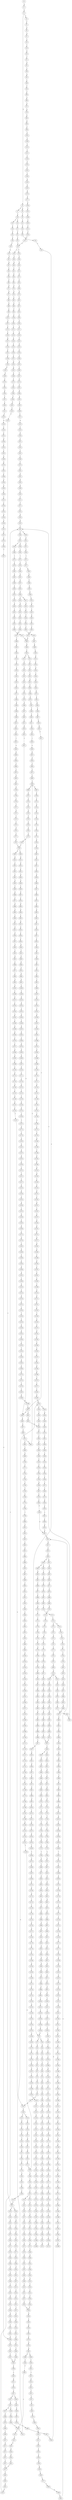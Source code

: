 strict digraph  {
	S0 -> S1 [ label = A ];
	S1 -> S2 [ label = G ];
	S2 -> S3 [ label = T ];
	S2 -> S4 [ label = G ];
	S3 -> S5 [ label = T ];
	S4 -> S6 [ label = G ];
	S4 -> S7 [ label = T ];
	S5 -> S8 [ label = G ];
	S6 -> S9 [ label = T ];
	S7 -> S10 [ label = C ];
	S8 -> S11 [ label = A ];
	S9 -> S12 [ label = C ];
	S10 -> S13 [ label = C ];
	S10 -> S14 [ label = T ];
	S11 -> S15 [ label = C ];
	S12 -> S16 [ label = C ];
	S13 -> S17 [ label = C ];
	S14 -> S18 [ label = C ];
	S15 -> S19 [ label = T ];
	S16 -> S20 [ label = G ];
	S17 -> S21 [ label = T ];
	S18 -> S22 [ label = T ];
	S19 -> S23 [ label = G ];
	S20 -> S24 [ label = C ];
	S21 -> S25 [ label = T ];
	S22 -> S26 [ label = C ];
	S23 -> S27 [ label = T ];
	S24 -> S28 [ label = C ];
	S25 -> S29 [ label = C ];
	S26 -> S30 [ label = C ];
	S27 -> S31 [ label = A ];
	S28 -> S32 [ label = G ];
	S29 -> S33 [ label = T ];
	S29 -> S34 [ label = G ];
	S30 -> S35 [ label = G ];
	S31 -> S36 [ label = C ];
	S32 -> S37 [ label = C ];
	S32 -> S38 [ label = G ];
	S33 -> S39 [ label = C ];
	S34 -> S40 [ label = C ];
	S35 -> S41 [ label = T ];
	S36 -> S42 [ label = A ];
	S37 -> S43 [ label = A ];
	S38 -> S44 [ label = A ];
	S39 -> S45 [ label = G ];
	S40 -> S46 [ label = A ];
	S41 -> S47 [ label = A ];
	S42 -> S48 [ label = C ];
	S43 -> S49 [ label = C ];
	S44 -> S50 [ label = A ];
	S45 -> S51 [ label = T ];
	S46 -> S52 [ label = C ];
	S47 -> S53 [ label = C ];
	S48 -> S54 [ label = T ];
	S49 -> S55 [ label = G ];
	S50 -> S56 [ label = C ];
	S51 -> S57 [ label = A ];
	S52 -> S58 [ label = G ];
	S53 -> S59 [ label = A ];
	S54 -> S60 [ label = T ];
	S55 -> S61 [ label = C ];
	S56 -> S62 [ label = T ];
	S57 -> S63 [ label = C ];
	S58 -> S64 [ label = T ];
	S59 -> S65 [ label = T ];
	S60 -> S66 [ label = G ];
	S61 -> S67 [ label = G ];
	S62 -> S68 [ label = G ];
	S63 -> S69 [ label = G ];
	S64 -> S70 [ label = G ];
	S65 -> S71 [ label = G ];
	S66 -> S72 [ label = G ];
	S67 -> S73 [ label = C ];
	S68 -> S74 [ label = C ];
	S69 -> S75 [ label = G ];
	S70 -> S76 [ label = G ];
	S71 -> S77 [ label = G ];
	S72 -> S78 [ label = A ];
	S73 -> S79 [ label = A ];
	S74 -> S80 [ label = A ];
	S75 -> S81 [ label = C ];
	S76 -> S82 [ label = C ];
	S77 -> S83 [ label = C ];
	S78 -> S84 [ label = G ];
	S79 -> S85 [ label = G ];
	S80 -> S86 [ label = A ];
	S81 -> S87 [ label = T ];
	S82 -> S88 [ label = G ];
	S83 -> S89 [ label = G ];
	S84 -> S90 [ label = A ];
	S85 -> S91 [ label = C ];
	S86 -> S92 [ label = C ];
	S87 -> S93 [ label = A ];
	S88 -> S94 [ label = T ];
	S89 -> S95 [ label = C ];
	S90 -> S96 [ label = C ];
	S91 -> S97 [ label = C ];
	S92 -> S98 [ label = C ];
	S93 -> S99 [ label = C ];
	S94 -> S100 [ label = C ];
	S95 -> S101 [ label = C ];
	S96 -> S102 [ label = C ];
	S97 -> S103 [ label = G ];
	S98 -> S104 [ label = A ];
	S99 -> S105 [ label = T ];
	S100 -> S106 [ label = C ];
	S101 -> S107 [ label = C ];
	S102 -> S108 [ label = C ];
	S103 -> S109 [ label = G ];
	S104 -> S110 [ label = G ];
	S105 -> S111 [ label = G ];
	S106 -> S112 [ label = C ];
	S107 -> S113 [ label = C ];
	S108 -> S114 [ label = C ];
	S109 -> S115 [ label = C ];
	S109 -> S116 [ label = T ];
	S110 -> S117 [ label = A ];
	S111 -> S118 [ label = G ];
	S112 -> S119 [ label = C ];
	S113 -> S120 [ label = C ];
	S114 -> S121 [ label = C ];
	S115 -> S122 [ label = A ];
	S116 -> S123 [ label = G ];
	S117 -> S124 [ label = A ];
	S118 -> S125 [ label = T ];
	S119 -> S126 [ label = A ];
	S120 -> S127 [ label = A ];
	S121 -> S128 [ label = C ];
	S122 -> S129 [ label = C ];
	S123 -> S130 [ label = G ];
	S124 -> S131 [ label = C ];
	S125 -> S132 [ label = G ];
	S126 -> S133 [ label = C ];
	S127 -> S134 [ label = C ];
	S128 -> S135 [ label = T ];
	S129 -> S136 [ label = T ];
	S130 -> S137 [ label = A ];
	S131 -> S138 [ label = A ];
	S132 -> S139 [ label = C ];
	S133 -> S140 [ label = T ];
	S134 -> S141 [ label = T ];
	S135 -> S142 [ label = T ];
	S136 -> S143 [ label = T ];
	S137 -> S144 [ label = A ];
	S138 -> S145 [ label = G ];
	S139 -> S146 [ label = T ];
	S140 -> S147 [ label = T ];
	S141 -> S148 [ label = T ];
	S142 -> S149 [ label = C ];
	S143 -> S150 [ label = C ];
	S144 -> S151 [ label = G ];
	S145 -> S152 [ label = C ];
	S146 -> S153 [ label = A ];
	S147 -> S154 [ label = G ];
	S148 -> S155 [ label = T ];
	S149 -> S156 [ label = A ];
	S150 -> S157 [ label = A ];
	S151 -> S158 [ label = A ];
	S152 -> S159 [ label = C ];
	S153 -> S160 [ label = C ];
	S154 -> S161 [ label = A ];
	S155 -> S162 [ label = A ];
	S156 -> S163 [ label = G ];
	S157 -> S164 [ label = G ];
	S158 -> S165 [ label = A ];
	S159 -> S166 [ label = G ];
	S160 -> S167 [ label = T ];
	S161 -> S168 [ label = G ];
	S162 -> S169 [ label = G ];
	S163 -> S170 [ label = A ];
	S164 -> S171 [ label = C ];
	S165 -> S172 [ label = C ];
	S166 -> S173 [ label = T ];
	S167 -> S174 [ label = G ];
	S168 -> S175 [ label = C ];
	S169 -> S176 [ label = C ];
	S170 -> S177 [ label = G ];
	S171 -> S178 [ label = C ];
	S172 -> S179 [ label = G ];
	S173 -> S180 [ label = C ];
	S174 -> S181 [ label = T ];
	S175 -> S182 [ label = C ];
	S176 -> S183 [ label = C ];
	S177 -> S184 [ label = G ];
	S178 -> S185 [ label = G ];
	S179 -> S186 [ label = G ];
	S180 -> S187 [ label = C ];
	S181 -> S188 [ label = A ];
	S182 -> S189 [ label = G ];
	S183 -> S190 [ label = G ];
	S184 -> S191 [ label = T ];
	S185 -> S192 [ label = C ];
	S186 -> S193 [ label = C ];
	S187 -> S194 [ label = T ];
	S188 -> S195 [ label = A ];
	S189 -> S196 [ label = C ];
	S190 -> S197 [ label = T ];
	S191 -> S198 [ label = C ];
	S192 -> S199 [ label = C ];
	S193 -> S200 [ label = A ];
	S194 -> S201 [ label = C ];
	S195 -> S202 [ label = C ];
	S196 -> S203 [ label = C ];
	S197 -> S204 [ label = C ];
	S198 -> S205 [ label = C ];
	S199 -> S206 [ label = C ];
	S200 -> S207 [ label = C ];
	S201 -> S208 [ label = T ];
	S202 -> S209 [ label = A ];
	S203 -> S210 [ label = C ];
	S204 -> S211 [ label = C ];
	S205 -> S212 [ label = C ];
	S206 -> S213 [ label = C ];
	S207 -> S214 [ label = C ];
	S207 -> S215 [ label = T ];
	S208 -> S216 [ label = G ];
	S209 -> S217 [ label = C ];
	S210 -> S218 [ label = C ];
	S211 -> S219 [ label = C ];
	S212 -> S220 [ label = T ];
	S213 -> S221 [ label = T ];
	S214 -> S222 [ label = G ];
	S215 -> S223 [ label = G ];
	S216 -> S224 [ label = T ];
	S217 -> S225 [ label = A ];
	S218 -> S221 [ label = T ];
	S219 -> S226 [ label = A ];
	S220 -> S227 [ label = T ];
	S221 -> S228 [ label = T ];
	S221 -> S229 [ label = C ];
	S222 -> S230 [ label = G ];
	S223 -> S231 [ label = G ];
	S224 -> S232 [ label = C ];
	S225 -> S233 [ label = C ];
	S226 -> S234 [ label = C ];
	S227 -> S29 [ label = C ];
	S228 -> S235 [ label = C ];
	S229 -> S236 [ label = C ];
	S230 -> S237 [ label = G ];
	S231 -> S238 [ label = G ];
	S232 -> S239 [ label = G ];
	S233 -> S240 [ label = G ];
	S234 -> S241 [ label = C ];
	S235 -> S242 [ label = A ];
	S236 -> S243 [ label = A ];
	S237 -> S244 [ label = A ];
	S238 -> S245 [ label = A ];
	S239 -> S246 [ label = T ];
	S240 -> S247 [ label = C ];
	S241 -> S248 [ label = A ];
	S242 -> S249 [ label = C ];
	S243 -> S250 [ label = C ];
	S244 -> S251 [ label = A ];
	S245 -> S252 [ label = A ];
	S246 -> S253 [ label = G ];
	S247 -> S254 [ label = T ];
	S248 -> S255 [ label = C ];
	S249 -> S256 [ label = G ];
	S250 -> S257 [ label = C ];
	S251 -> S258 [ label = T ];
	S252 -> S259 [ label = C ];
	S253 -> S260 [ label = G ];
	S254 -> S261 [ label = C ];
	S255 -> S262 [ label = C ];
	S256 -> S263 [ label = C ];
	S257 -> S264 [ label = C ];
	S258 -> S265 [ label = T ];
	S259 -> S266 [ label = T ];
	S260 -> S267 [ label = T ];
	S261 -> S268 [ label = C ];
	S262 -> S269 [ label = G ];
	S263 -> S270 [ label = T ];
	S264 -> S271 [ label = G ];
	S265 -> S272 [ label = G ];
	S266 -> S273 [ label = G ];
	S267 -> S274 [ label = A ];
	S268 -> S275 [ label = T ];
	S269 -> S276 [ label = A ];
	S270 -> S277 [ label = C ];
	S271 -> S278 [ label = C ];
	S272 -> S279 [ label = A ];
	S273 -> S280 [ label = G ];
	S275 -> S281 [ label = A ];
	S276 -> S282 [ label = T ];
	S277 -> S283 [ label = C ];
	S278 -> S284 [ label = C ];
	S279 -> S285 [ label = A ];
	S280 -> S286 [ label = A ];
	S281 -> S287 [ label = G ];
	S282 -> S288 [ label = C ];
	S283 -> S289 [ label = G ];
	S284 -> S290 [ label = G ];
	S285 -> S291 [ label = C ];
	S286 -> S292 [ label = C ];
	S287 -> S293 [ label = A ];
	S288 -> S294 [ label = G ];
	S289 -> S295 [ label = G ];
	S290 -> S296 [ label = G ];
	S291 -> S297 [ label = C ];
	S292 -> S298 [ label = C ];
	S293 -> S299 [ label = A ];
	S294 -> S300 [ label = G ];
	S295 -> S301 [ label = T ];
	S296 -> S302 [ label = T ];
	S297 -> S303 [ label = C ];
	S298 -> S304 [ label = C ];
	S299 -> S305 [ label = C ];
	S300 -> S306 [ label = T ];
	S301 -> S307 [ label = T ];
	S302 -> S308 [ label = C ];
	S303 -> S309 [ label = G ];
	S304 -> S310 [ label = G ];
	S305 -> S311 [ label = T ];
	S306 -> S312 [ label = T ];
	S307 -> S313 [ label = G ];
	S308 -> S314 [ label = C ];
	S309 -> S315 [ label = T ];
	S310 -> S316 [ label = T ];
	S311 -> S317 [ label = T ];
	S312 -> S318 [ label = C ];
	S313 -> S319 [ label = C ];
	S314 -> S320 [ label = C ];
	S315 -> S321 [ label = C ];
	S316 -> S322 [ label = C ];
	S317 -> S323 [ label = C ];
	S318 -> S324 [ label = C ];
	S319 -> S325 [ label = A ];
	S320 -> S326 [ label = A ];
	S321 -> S327 [ label = T ];
	S322 -> S328 [ label = T ];
	S323 -> S329 [ label = A ];
	S324 -> S330 [ label = A ];
	S325 -> S331 [ label = C ];
	S326 -> S332 [ label = G ];
	S327 -> S333 [ label = C ];
	S328 -> S334 [ label = C ];
	S329 -> S335 [ label = A ];
	S330 -> S336 [ label = G ];
	S331 -> S337 [ label = T ];
	S332 -> S338 [ label = T ];
	S333 -> S339 [ label = G ];
	S334 -> S339 [ label = G ];
	S335 -> S340 [ label = C ];
	S336 -> S341 [ label = T ];
	S337 -> S342 [ label = G ];
	S338 -> S343 [ label = G ];
	S339 -> S344 [ label = G ];
	S340 -> S345 [ label = C ];
	S340 -> S346 [ label = T ];
	S341 -> S347 [ label = G ];
	S342 -> S348 [ label = G ];
	S343 -> S349 [ label = G ];
	S344 -> S350 [ label = C ];
	S345 -> S351 [ label = G ];
	S346 -> S352 [ label = G ];
	S347 -> S353 [ label = G ];
	S348 -> S354 [ label = T ];
	S349 -> S355 [ label = T ];
	S350 -> S356 [ label = A ];
	S351 -> S357 [ label = G ];
	S352 -> S358 [ label = G ];
	S352 -> S359 [ label = C ];
	S353 -> S360 [ label = T ];
	S354 -> S361 [ label = C ];
	S355 -> S362 [ label = C ];
	S356 -> S363 [ label = C ];
	S357 -> S364 [ label = C ];
	S358 -> S365 [ label = C ];
	S359 -> S366 [ label = C ];
	S360 -> S367 [ label = C ];
	S361 -> S368 [ label = G ];
	S362 -> S369 [ label = G ];
	S363 -> S370 [ label = C ];
	S364 -> S371 [ label = C ];
	S365 -> S372 [ label = C ];
	S366 -> S373 [ label = C ];
	S367 -> S369 [ label = G ];
	S368 -> S374 [ label = T ];
	S369 -> S375 [ label = T ];
	S370 -> S376 [ label = G ];
	S371 -> S377 [ label = C ];
	S372 -> S378 [ label = C ];
	S373 -> S379 [ label = T ];
	S374 -> S380 [ label = C ];
	S375 -> S381 [ label = C ];
	S376 -> S382 [ label = A ];
	S377 -> S383 [ label = A ];
	S378 -> S384 [ label = A ];
	S379 -> S385 [ label = A ];
	S380 -> S386 [ label = C ];
	S381 -> S387 [ label = C ];
	S382 -> S388 [ label = G ];
	S382 -> S389 [ label = A ];
	S383 -> S390 [ label = G ];
	S384 -> S391 [ label = G ];
	S385 -> S392 [ label = G ];
	S386 -> S393 [ label = G ];
	S387 -> S393 [ label = G ];
	S388 -> S394 [ label = T ];
	S389 -> S395 [ label = T ];
	S390 -> S396 [ label = T ];
	S391 -> S397 [ label = G ];
	S392 -> S398 [ label = G ];
	S393 -> S399 [ label = T ];
	S394 -> S400 [ label = C ];
	S395 -> S401 [ label = G ];
	S396 -> S402 [ label = T ];
	S397 -> S403 [ label = T ];
	S398 -> S404 [ label = T ];
	S399 -> S405 [ label = C ];
	S400 -> S406 [ label = C ];
	S401 -> S407 [ label = T ];
	S402 -> S408 [ label = G ];
	S403 -> S409 [ label = G ];
	S404 -> S410 [ label = G ];
	S405 -> S411 [ label = A ];
	S406 -> S412 [ label = A ];
	S406 -> S413 [ label = T ];
	S407 -> S414 [ label = A ];
	S408 -> S415 [ label = T ];
	S409 -> S416 [ label = C ];
	S409 -> S417 [ label = G ];
	S410 -> S418 [ label = T ];
	S411 -> S419 [ label = C ];
	S412 -> S420 [ label = G ];
	S413 -> S421 [ label = C ];
	S414 -> S422 [ label = G ];
	S415 -> S423 [ label = G ];
	S416 -> S424 [ label = G ];
	S417 -> S425 [ label = G ];
	S418 -> S426 [ label = G ];
	S419 -> S427 [ label = C ];
	S420 -> S428 [ label = T ];
	S420 -> S429 [ label = C ];
	S421 -> S430 [ label = G ];
	S422 -> S431 [ label = T ];
	S423 -> S432 [ label = C ];
	S424 -> S433 [ label = C ];
	S425 -> S434 [ label = C ];
	S426 -> S435 [ label = C ];
	S427 -> S436 [ label = C ];
	S427 -> S437 [ label = G ];
	S428 -> S438 [ label = A ];
	S429 -> S439 [ label = T ];
	S430 -> S440 [ label = A ];
	S431 -> S441 [ label = T ];
	S432 -> S442 [ label = G ];
	S433 -> S443 [ label = G ];
	S434 -> S444 [ label = T ];
	S435 -> S445 [ label = G ];
	S436 -> S446 [ label = T ];
	S437 -> S447 [ label = A ];
	S438 -> S448 [ label = G ];
	S439 -> S449 [ label = T ];
	S440 -> S450 [ label = A ];
	S441 -> S451 [ label = T ];
	S442 -> S452 [ label = T ];
	S443 -> S453 [ label = T ];
	S444 -> S454 [ label = T ];
	S445 -> S455 [ label = T ];
	S446 -> S456 [ label = G ];
	S447 -> S457 [ label = A ];
	S447 -> S458 [ label = G ];
	S448 -> S459 [ label = G ];
	S449 -> S460 [ label = C ];
	S450 -> S461 [ label = C ];
	S451 -> S462 [ label = C ];
	S452 -> S463 [ label = C ];
	S453 -> S464 [ label = C ];
	S454 -> S465 [ label = C ];
	S455 -> S466 [ label = C ];
	S456 -> S467 [ label = T ];
	S457 -> S468 [ label = T ];
	S458 -> S469 [ label = T ];
	S459 -> S470 [ label = G ];
	S460 -> S471 [ label = A ];
	S461 -> S472 [ label = T ];
	S462 -> S473 [ label = A ];
	S463 -> S474 [ label = G ];
	S464 -> S475 [ label = G ];
	S465 -> S476 [ label = G ];
	S466 -> S477 [ label = G ];
	S467 -> S478 [ label = C ];
	S468 -> S479 [ label = C ];
	S469 -> S480 [ label = C ];
	S470 -> S481 [ label = T ];
	S471 -> S482 [ label = C ];
	S472 -> S483 [ label = T ];
	S473 -> S484 [ label = C ];
	S474 -> S485 [ label = A ];
	S475 -> S486 [ label = T ];
	S476 -> S487 [ label = A ];
	S477 -> S485 [ label = A ];
	S478 -> S488 [ label = C ];
	S479 -> S489 [ label = C ];
	S480 -> S406 [ label = C ];
	S481 -> S490 [ label = C ];
	S482 -> S491 [ label = G ];
	S483 -> S492 [ label = C ];
	S484 -> S493 [ label = T ];
	S485 -> S494 [ label = A ];
	S486 -> S495 [ label = G ];
	S487 -> S496 [ label = A ];
	S488 -> S497 [ label = T ];
	S489 -> S498 [ label = T ];
	S490 -> S499 [ label = A ];
	S491 -> S500 [ label = C ];
	S492 -> S501 [ label = A ];
	S493 -> S502 [ label = C ];
	S494 -> S503 [ label = C ];
	S495 -> S504 [ label = C ];
	S496 -> S505 [ label = C ];
	S497 -> S506 [ label = T ];
	S498 -> S507 [ label = C ];
	S499 -> S508 [ label = C ];
	S500 -> S509 [ label = C ];
	S501 -> S510 [ label = A ];
	S502 -> S511 [ label = C ];
	S503 -> S512 [ label = C ];
	S503 -> S513 [ label = A ];
	S504 -> S514 [ label = A ];
	S505 -> S515 [ label = A ];
	S506 -> S516 [ label = G ];
	S507 -> S517 [ label = G ];
	S508 -> S518 [ label = T ];
	S509 -> S519 [ label = C ];
	S510 -> S340 [ label = C ];
	S511 -> S520 [ label = T ];
	S512 -> S521 [ label = T ];
	S513 -> S522 [ label = C ];
	S514 -> S523 [ label = T ];
	S515 -> S524 [ label = C ];
	S516 -> S525 [ label = A ];
	S516 -> S526 [ label = T ];
	S517 -> S527 [ label = A ];
	S518 -> S528 [ label = C ];
	S519 -> S529 [ label = T ];
	S520 -> S530 [ label = T ];
	S521 -> S531 [ label = T ];
	S522 -> S532 [ label = C ];
	S523 -> S533 [ label = C ];
	S524 -> S534 [ label = G ];
	S525 -> S535 [ label = A ];
	S526 -> S536 [ label = A ];
	S527 -> S537 [ label = A ];
	S528 -> S538 [ label = G ];
	S529 -> S539 [ label = T ];
	S530 -> S540 [ label = T ];
	S531 -> S541 [ label = C ];
	S532 -> S542 [ label = C ];
	S533 -> S543 [ label = C ];
	S534 -> S544 [ label = C ];
	S535 -> S545 [ label = C ];
	S536 -> S546 [ label = G ];
	S537 -> S547 [ label = C ];
	S538 -> S548 [ label = C ];
	S539 -> S549 [ label = C ];
	S540 -> S550 [ label = C ];
	S541 -> S551 [ label = G ];
	S542 -> S552 [ label = G ];
	S543 -> S553 [ label = G ];
	S544 -> S554 [ label = G ];
	S545 -> S555 [ label = T ];
	S546 -> S556 [ label = G ];
	S547 -> S472 [ label = T ];
	S548 -> S557 [ label = T ];
	S549 -> S558 [ label = A ];
	S550 -> S559 [ label = A ];
	S551 -> S560 [ label = T ];
	S552 -> S561 [ label = T ];
	S553 -> S562 [ label = C ];
	S554 -> S563 [ label = C ];
	S555 -> S564 [ label = T ];
	S556 -> S565 [ label = A ];
	S557 -> S566 [ label = T ];
	S558 -> S567 [ label = T ];
	S559 -> S568 [ label = T ];
	S560 -> S569 [ label = A ];
	S561 -> S570 [ label = A ];
	S562 -> S571 [ label = A ];
	S563 -> S572 [ label = A ];
	S564 -> S573 [ label = C ];
	S565 -> S574 [ label = G ];
	S566 -> S575 [ label = C ];
	S567 -> S576 [ label = C ];
	S568 -> S577 [ label = C ];
	S569 -> S578 [ label = C ];
	S570 -> S579 [ label = C ];
	S571 -> S580 [ label = C ];
	S572 -> S581 [ label = C ];
	S573 -> S582 [ label = A ];
	S574 -> S583 [ label = A ];
	S575 -> S584 [ label = A ];
	S576 -> S585 [ label = C ];
	S577 -> S586 [ label = C ];
	S578 -> S587 [ label = T ];
	S579 -> S588 [ label = G ];
	S580 -> S589 [ label = G ];
	S581 -> S590 [ label = G ];
	S582 -> S591 [ label = A ];
	S583 -> S592 [ label = G ];
	S584 -> S593 [ label = T ];
	S585 -> S594 [ label = A ];
	S586 -> S595 [ label = A ];
	S587 -> S596 [ label = T ];
	S588 -> S597 [ label = T ];
	S589 -> S598 [ label = T ];
	S590 -> S599 [ label = T ];
	S591 -> S340 [ label = C ];
	S592 -> S600 [ label = G ];
	S593 -> S601 [ label = C ];
	S594 -> S602 [ label = G ];
	S595 -> S603 [ label = G ];
	S596 -> S604 [ label = C ];
	S597 -> S605 [ label = C ];
	S598 -> S606 [ label = C ];
	S599 -> S607 [ label = C ];
	S600 -> S608 [ label = T ];
	S601 -> S609 [ label = C ];
	S602 -> S610 [ label = A ];
	S603 -> S610 [ label = A ];
	S604 -> S611 [ label = A ];
	S605 -> S612 [ label = C ];
	S606 -> S613 [ label = G ];
	S607 -> S614 [ label = C ];
	S608 -> S615 [ label = C ];
	S609 -> S616 [ label = A ];
	S610 -> S617 [ label = A ];
	S611 -> S618 [ label = A ];
	S612 -> S619 [ label = A ];
	S613 -> S620 [ label = A ];
	S614 -> S621 [ label = A ];
	S615 -> S622 [ label = C ];
	S616 -> S602 [ label = G ];
	S617 -> S623 [ label = C ];
	S618 -> S624 [ label = G ];
	S619 -> S625 [ label = G ];
	S620 -> S626 [ label = G ];
	S621 -> S627 [ label = G ];
	S622 -> S628 [ label = C ];
	S623 -> S629 [ label = C ];
	S624 -> S630 [ label = C ];
	S625 -> S631 [ label = C ];
	S626 -> S632 [ label = C ];
	S627 -> S633 [ label = C ];
	S628 -> S634 [ label = A ];
	S628 -> S635 [ label = G ];
	S629 -> S636 [ label = A ];
	S629 -> S637 [ label = G ];
	S630 -> S638 [ label = G ];
	S631 -> S639 [ label = G ];
	S632 -> S640 [ label = G ];
	S633 -> S641 [ label = T ];
	S633 -> S639 [ label = G ];
	S634 -> S642 [ label = G ];
	S635 -> S643 [ label = G ];
	S636 -> S644 [ label = G ];
	S636 -> S645 [ label = C ];
	S637 -> S646 [ label = G ];
	S638 -> S647 [ label = A ];
	S639 -> S648 [ label = A ];
	S640 -> S649 [ label = A ];
	S641 -> S650 [ label = T ];
	S642 -> S651 [ label = A ];
	S643 -> S652 [ label = A ];
	S644 -> S653 [ label = A ];
	S645 -> S654 [ label = C ];
	S646 -> S655 [ label = A ];
	S647 -> S656 [ label = G ];
	S648 -> S657 [ label = G ];
	S649 -> S658 [ label = G ];
	S650 -> S460 [ label = C ];
	S651 -> S659 [ label = G ];
	S652 -> S660 [ label = G ];
	S653 -> S661 [ label = C ];
	S654 -> S662 [ label = A ];
	S655 -> S663 [ label = C ];
	S656 -> S664 [ label = T ];
	S657 -> S665 [ label = T ];
	S658 -> S666 [ label = T ];
	S659 -> S667 [ label = C ];
	S660 -> S668 [ label = G ];
	S661 -> S669 [ label = T ];
	S662 -> S670 [ label = C ];
	S663 -> S671 [ label = G ];
	S664 -> S672 [ label = C ];
	S665 -> S673 [ label = C ];
	S666 -> S674 [ label = C ];
	S667 -> S675 [ label = C ];
	S668 -> S676 [ label = C ];
	S669 -> S677 [ label = C ];
	S670 -> S678 [ label = C ];
	S671 -> S679 [ label = C ];
	S672 -> S680 [ label = C ];
	S673 -> S681 [ label = C ];
	S673 -> S682 [ label = T ];
	S674 -> S683 [ label = G ];
	S675 -> S684 [ label = A ];
	S676 -> S685 [ label = G ];
	S677 -> S686 [ label = C ];
	S678 -> S687 [ label = C ];
	S679 -> S688 [ label = C ];
	S680 -> S689 [ label = C ];
	S681 -> S689 [ label = C ];
	S682 -> S690 [ label = C ];
	S683 -> S691 [ label = A ];
	S684 -> S692 [ label = C ];
	S685 -> S693 [ label = T ];
	S686 -> S694 [ label = C ];
	S687 -> S695 [ label = C ];
	S688 -> S696 [ label = C ];
	S689 -> S697 [ label = T ];
	S689 -> S698 [ label = G ];
	S690 -> S699 [ label = G ];
	S691 -> S700 [ label = A ];
	S692 -> S701 [ label = G ];
	S693 -> S702 [ label = G ];
	S694 -> S703 [ label = A ];
	S695 -> S704 [ label = T ];
	S696 -> S705 [ label = A ];
	S697 -> S706 [ label = C ];
	S698 -> S707 [ label = C ];
	S699 -> S708 [ label = T ];
	S700 -> S709 [ label = C ];
	S701 -> S710 [ label = G ];
	S702 -> S711 [ label = G ];
	S703 -> S712 [ label = T ];
	S704 -> S713 [ label = T ];
	S705 -> S714 [ label = T ];
	S706 -> S715 [ label = C ];
	S707 -> S716 [ label = C ];
	S708 -> S717 [ label = C ];
	S709 -> S718 [ label = C ];
	S710 -> S719 [ label = T ];
	S711 -> S720 [ label = T ];
	S712 -> S721 [ label = C ];
	S713 -> S722 [ label = C ];
	S714 -> S723 [ label = C ];
	S715 -> S724 [ label = G ];
	S716 -> S725 [ label = T ];
	S717 -> S726 [ label = T ];
	S718 -> S727 [ label = T ];
	S719 -> S728 [ label = T ];
	S720 -> S729 [ label = A ];
	S721 -> S730 [ label = T ];
	S722 -> S731 [ label = C ];
	S722 -> S732 [ label = G ];
	S723 -> S733 [ label = G ];
	S724 -> S734 [ label = G ];
	S725 -> S735 [ label = G ];
	S726 -> S736 [ label = G ];
	S727 -> S737 [ label = G ];
	S728 -> S738 [ label = A ];
	S729 -> S739 [ label = T ];
	S730 -> S740 [ label = G ];
	S731 -> S741 [ label = T ];
	S732 -> S742 [ label = A ];
	S733 -> S743 [ label = T ];
	S734 -> S744 [ label = T ];
	S735 -> S745 [ label = T ];
	S736 -> S746 [ label = T ];
	S737 -> S747 [ label = T ];
	S738 -> S748 [ label = C ];
	S739 -> S749 [ label = G ];
	S740 -> S750 [ label = C ];
	S741 -> S751 [ label = G ];
	S742 -> S752 [ label = T ];
	S743 -> S753 [ label = C ];
	S744 -> S754 [ label = C ];
	S745 -> S755 [ label = C ];
	S746 -> S756 [ label = T ];
	S747 -> S757 [ label = C ];
	S748 -> S758 [ label = T ];
	S749 -> S759 [ label = A ];
	S750 -> S760 [ label = C ];
	S751 -> S761 [ label = T ];
	S752 -> S762 [ label = C ];
	S753 -> S763 [ label = C ];
	S754 -> S764 [ label = T ];
	S755 -> S765 [ label = G ];
	S756 -> S766 [ label = C ];
	S757 -> S767 [ label = G ];
	S758 -> S768 [ label = G ];
	S759 -> S769 [ label = G ];
	S760 -> S770 [ label = A ];
	S761 -> S771 [ label = C ];
	S762 -> S772 [ label = G ];
	S763 -> S773 [ label = T ];
	S764 -> S774 [ label = G ];
	S765 -> S775 [ label = C ];
	S766 -> S776 [ label = C ];
	S767 -> S777 [ label = C ];
	S768 -> S778 [ label = C ];
	S769 -> S779 [ label = C ];
	S770 -> S780 [ label = G ];
	S771 -> S781 [ label = C ];
	S772 -> S782 [ label = T ];
	S773 -> S783 [ label = C ];
	S774 -> S784 [ label = G ];
	S775 -> S785 [ label = G ];
	S776 -> S786 [ label = G ];
	S777 -> S787 [ label = G ];
	S778 -> S788 [ label = A ];
	S779 -> S789 [ label = G ];
	S780 -> S790 [ label = T ];
	S781 -> S791 [ label = T ];
	S782 -> S792 [ label = T ];
	S783 -> S793 [ label = T ];
	S784 -> S794 [ label = A ];
	S785 -> S795 [ label = C ];
	S786 -> S796 [ label = T ];
	S787 -> S795 [ label = C ];
	S788 -> S797 [ label = G ];
	S789 -> S798 [ label = G ];
	S790 -> S799 [ label = C ];
	S791 -> S800 [ label = T ];
	S792 -> S801 [ label = T ];
	S793 -> S802 [ label = T ];
	S794 -> S803 [ label = G ];
	S795 -> S804 [ label = G ];
	S795 -> S805 [ label = A ];
	S796 -> S806 [ label = G ];
	S797 -> S807 [ label = A ];
	S798 -> S808 [ label = T ];
	S799 -> S809 [ label = G ];
	S800 -> S516 [ label = G ];
	S801 -> S810 [ label = G ];
	S802 -> S811 [ label = C ];
	S803 -> S812 [ label = G ];
	S804 -> S813 [ label = A ];
	S805 -> S814 [ label = A ];
	S806 -> S815 [ label = G ];
	S807 -> S816 [ label = C ];
	S808 -> S817 [ label = C ];
	S809 -> S818 [ label = T ];
	S810 -> S819 [ label = T ];
	S811 -> S820 [ label = T ];
	S812 -> S821 [ label = G ];
	S813 -> S822 [ label = G ];
	S814 -> S823 [ label = C ];
	S815 -> S824 [ label = C ];
	S816 -> S825 [ label = G ];
	S817 -> S826 [ label = G ];
	S818 -> S827 [ label = A ];
	S819 -> S828 [ label = A ];
	S820 -> S829 [ label = C ];
	S821 -> S830 [ label = T ];
	S822 -> S831 [ label = C ];
	S823 -> S832 [ label = C ];
	S824 -> S833 [ label = C ];
	S825 -> S834 [ label = G ];
	S826 -> S835 [ label = C ];
	S827 -> S836 [ label = A ];
	S828 -> S837 [ label = G ];
	S829 -> S838 [ label = G ];
	S830 -> S839 [ label = G ];
	S831 -> S840 [ label = A ];
	S832 -> S841 [ label = C ];
	S833 -> S842 [ label = C ];
	S834 -> S843 [ label = A ];
	S835 -> S844 [ label = A ];
	S836 -> S845 [ label = G ];
	S837 -> S846 [ label = G ];
	S838 -> S847 [ label = G ];
	S839 -> S848 [ label = T ];
	S840 -> S849 [ label = G ];
	S841 -> S850 [ label = G ];
	S842 -> S851 [ label = G ];
	S843 -> S852 [ label = C ];
	S844 -> S853 [ label = C ];
	S845 -> S854 [ label = A ];
	S846 -> S855 [ label = A ];
	S847 -> S856 [ label = A ];
	S848 -> S857 [ label = T ];
	S849 -> S858 [ label = T ];
	S850 -> S859 [ label = T ];
	S851 -> S860 [ label = T ];
	S852 -> S861 [ label = A ];
	S853 -> S862 [ label = G ];
	S854 -> S863 [ label = C ];
	S855 -> S864 [ label = A ];
	S856 -> S865 [ label = G ];
	S857 -> S866 [ label = C ];
	S858 -> S867 [ label = G ];
	S859 -> S868 [ label = A ];
	S860 -> S869 [ label = C ];
	S861 -> S870 [ label = C ];
	S862 -> S871 [ label = C ];
	S863 -> S872 [ label = G ];
	S864 -> S873 [ label = A ];
	S865 -> S874 [ label = A ];
	S866 -> S875 [ label = C ];
	S867 -> S876 [ label = C ];
	S868 -> S877 [ label = C ];
	S869 -> S878 [ label = C ];
	S870 -> S879 [ label = A ];
	S871 -> S880 [ label = G ];
	S872 -> S881 [ label = G ];
	S873 -> S882 [ label = G ];
	S874 -> S883 [ label = G ];
	S875 -> S884 [ label = A ];
	S876 -> S885 [ label = A ];
	S877 -> S886 [ label = A ];
	S878 -> S887 [ label = A ];
	S879 -> S888 [ label = C ];
	S880 -> S889 [ label = C ];
	S881 -> S890 [ label = C ];
	S882 -> S891 [ label = G ];
	S883 -> S892 [ label = G ];
	S884 -> S893 [ label = G ];
	S885 -> S894 [ label = A ];
	S886 -> S895 [ label = G ];
	S887 -> S896 [ label = G ];
	S888 -> S897 [ label = C ];
	S889 -> S898 [ label = G ];
	S890 -> S899 [ label = T ];
	S891 -> S900 [ label = T ];
	S892 -> S901 [ label = T ];
	S893 -> S902 [ label = C ];
	S894 -> S903 [ label = C ];
	S895 -> S904 [ label = C ];
	S896 -> S905 [ label = T ];
	S897 -> S906 [ label = T ];
	S898 -> S907 [ label = G ];
	S899 -> S908 [ label = C ];
	S900 -> S909 [ label = C ];
	S901 -> S910 [ label = C ];
	S902 -> S911 [ label = A ];
	S903 -> S912 [ label = A ];
	S904 -> S913 [ label = A ];
	S905 -> S914 [ label = A ];
	S906 -> S915 [ label = C ];
	S907 -> S916 [ label = C ];
	S908 -> S917 [ label = T ];
	S909 -> S918 [ label = C ];
	S910 -> S622 [ label = C ];
	S911 -> S919 [ label = G ];
	S912 -> S920 [ label = G ];
	S913 -> S921 [ label = G ];
	S914 -> S922 [ label = G ];
	S915 -> S923 [ label = T ];
	S916 -> S924 [ label = T ];
	S917 -> S925 [ label = C ];
	S918 -> S926 [ label = C ];
	S919 -> S927 [ label = A ];
	S920 -> S928 [ label = C ];
	S921 -> S929 [ label = G ];
	S922 -> S930 [ label = C ];
	S923 -> S931 [ label = A ];
	S924 -> S932 [ label = G ];
	S925 -> S933 [ label = G ];
	S926 -> S934 [ label = G ];
	S927 -> S935 [ label = T ];
	S928 -> S936 [ label = T ];
	S929 -> S937 [ label = T ];
	S930 -> S938 [ label = T ];
	S931 -> S939 [ label = G ];
	S932 -> S940 [ label = G ];
	S933 -> S941 [ label = A ];
	S934 -> S942 [ label = A ];
	S935 -> S943 [ label = A ];
	S936 -> S944 [ label = A ];
	S937 -> S945 [ label = G ];
	S938 -> S946 [ label = C ];
	S939 -> S947 [ label = A ];
	S940 -> S948 [ label = A ];
	S941 -> S949 [ label = A ];
	S942 -> S950 [ label = A ];
	S943 -> S951 [ label = A ];
	S944 -> S952 [ label = C ];
	S945 -> S953 [ label = C ];
	S946 -> S954 [ label = C ];
	S947 -> S955 [ label = A ];
	S948 -> S956 [ label = A ];
	S949 -> S957 [ label = G ];
	S950 -> S958 [ label = G ];
	S951 -> S959 [ label = A ];
	S952 -> S960 [ label = G ];
	S953 -> S961 [ label = A ];
	S954 -> S962 [ label = A ];
	S955 -> S963 [ label = C ];
	S956 -> S964 [ label = T ];
	S957 -> S965 [ label = T ];
	S958 -> S966 [ label = T ];
	S959 -> S967 [ label = A ];
	S960 -> S968 [ label = A ];
	S961 -> S969 [ label = C ];
	S962 -> S970 [ label = C ];
	S963 -> S971 [ label = G ];
	S964 -> S972 [ label = G ];
	S965 -> S973 [ label = C ];
	S966 -> S974 [ label = C ];
	S967 -> S975 [ label = A ];
	S968 -> S976 [ label = G ];
	S969 -> S977 [ label = G ];
	S970 -> S978 [ label = C ];
	S971 -> S979 [ label = A ];
	S972 -> S980 [ label = G ];
	S973 -> S981 [ label = G ];
	S974 -> S982 [ label = G ];
	S975 -> S983 [ label = C ];
	S976 -> S984 [ label = A ];
	S977 -> S985 [ label = C ];
	S978 -> S986 [ label = G ];
	S979 -> S987 [ label = G ];
	S980 -> S988 [ label = G ];
	S981 -> S989 [ label = C ];
	S982 -> S990 [ label = A ];
	S983 -> S991 [ label = T ];
	S984 -> S992 [ label = A ];
	S985 -> S993 [ label = G ];
	S986 -> S994 [ label = G ];
	S987 -> S995 [ label = G ];
	S988 -> S996 [ label = G ];
	S989 -> S997 [ label = G ];
	S990 -> S998 [ label = G ];
	S991 -> S999 [ label = T ];
	S992 -> S1000 [ label = C ];
	S993 -> S1001 [ label = G ];
	S994 -> S1002 [ label = A ];
	S995 -> S1003 [ label = T ];
	S996 -> S1004 [ label = T ];
	S997 -> S1005 [ label = G ];
	S998 -> S1006 [ label = G ];
	S999 -> S1007 [ label = T ];
	S1000 -> S1008 [ label = T ];
	S1001 -> S1009 [ label = T ];
	S1002 -> S1010 [ label = C ];
	S1003 -> S1011 [ label = G ];
	S1004 -> S1012 [ label = C ];
	S1005 -> S1013 [ label = C ];
	S1006 -> S1014 [ label = T ];
	S1007 -> S1015 [ label = G ];
	S1008 -> S1016 [ label = G ];
	S1009 -> S1017 [ label = G ];
	S1010 -> S1018 [ label = G ];
	S1011 -> S1019 [ label = T ];
	S1012 -> S1020 [ label = C ];
	S1013 -> S1021 [ label = T ];
	S1014 -> S1022 [ label = A ];
	S1015 -> S1023 [ label = C ];
	S1016 -> S1024 [ label = G ];
	S1017 -> S1025 [ label = C ];
	S1018 -> S1026 [ label = T ];
	S1019 -> S1027 [ label = C ];
	S1020 -> S1028 [ label = G ];
	S1021 -> S1029 [ label = A ];
	S1022 -> S1030 [ label = T ];
	S1023 -> S1031 [ label = C ];
	S1024 -> S1032 [ label = C ];
	S1025 -> S1033 [ label = C ];
	S1026 -> S1034 [ label = C ];
	S1027 -> S1035 [ label = C ];
	S1028 -> S1036 [ label = C ];
	S1029 -> S1037 [ label = T ];
	S1030 -> S1038 [ label = A ];
	S1031 -> S1039 [ label = G ];
	S1032 -> S1040 [ label = G ];
	S1033 -> S1041 [ label = G ];
	S1034 -> S1042 [ label = G ];
	S1035 -> S1043 [ label = C ];
	S1036 -> S1044 [ label = C ];
	S1037 -> S1045 [ label = A ];
	S1038 -> S1046 [ label = A ];
	S1039 -> S1047 [ label = T ];
	S1040 -> S1048 [ label = C ];
	S1041 -> S1049 [ label = C ];
	S1042 -> S1050 [ label = T ];
	S1043 -> S1051 [ label = T ];
	S1044 -> S32 [ label = G ];
	S1045 -> S1052 [ label = G ];
	S1046 -> S1053 [ label = G ];
	S1047 -> S1054 [ label = A ];
	S1048 -> S1055 [ label = A ];
	S1049 -> S1056 [ label = A ];
	S1050 -> S1057 [ label = G ];
	S1051 -> S1058 [ label = G ];
	S1052 -> S1059 [ label = T ];
	S1053 -> S1060 [ label = T ];
	S1054 -> S1061 [ label = G ];
	S1055 -> S1062 [ label = G ];
	S1056 -> S1063 [ label = A ];
	S1057 -> S1064 [ label = A ];
	S1058 -> S1065 [ label = T ];
	S1059 -> S1066 [ label = A ];
	S1060 -> S1067 [ label = C ];
	S1061 -> S1068 [ label = C ];
	S1062 -> S1069 [ label = C ];
	S1063 -> S1070 [ label = C ];
	S1064 -> S1071 [ label = C ];
	S1065 -> S1072 [ label = C ];
	S1066 -> S1073 [ label = G ];
	S1067 -> S1074 [ label = G ];
	S1068 -> S1075 [ label = C ];
	S1069 -> S1076 [ label = G ];
	S1070 -> S1077 [ label = C ];
	S1071 -> S1078 [ label = C ];
	S1072 -> S1079 [ label = C ];
	S1073 -> S1080 [ label = C ];
	S1074 -> S1081 [ label = T ];
	S1075 -> S1082 [ label = G ];
	S1076 -> S1083 [ label = G ];
	S1077 -> S1084 [ label = A ];
	S1078 -> S1085 [ label = G ];
	S1079 -> S1086 [ label = T ];
	S1080 -> S1087 [ label = C ];
	S1081 -> S1088 [ label = G ];
	S1082 -> S1089 [ label = G ];
	S1083 -> S1090 [ label = G ];
	S1084 -> S1091 [ label = G ];
	S1085 -> S1092 [ label = G ];
	S1086 -> S1093 [ label = A ];
	S1087 -> S1094 [ label = G ];
	S1088 -> S1095 [ label = G ];
	S1089 -> S1096 [ label = T ];
	S1090 -> S1097 [ label = T ];
	S1091 -> S1098 [ label = T ];
	S1092 -> S1099 [ label = T ];
	S1093 -> S1100 [ label = C ];
	S1094 -> S1101 [ label = A ];
	S1095 -> S1102 [ label = T ];
	S1096 -> S1103 [ label = G ];
	S1097 -> S1104 [ label = G ];
	S1098 -> S1105 [ label = C ];
	S1099 -> S1106 [ label = C ];
	S1100 -> S1107 [ label = T ];
	S1101 -> S1108 [ label = A ];
	S1102 -> S1109 [ label = A ];
	S1103 -> S1110 [ label = A ];
	S1104 -> S1111 [ label = C ];
	S1105 -> S1112 [ label = G ];
	S1106 -> S1113 [ label = G ];
	S1107 -> S1114 [ label = A ];
	S1108 -> S1115 [ label = A ];
	S1109 -> S1116 [ label = C ];
	S1110 -> S1117 [ label = C ];
	S1111 -> S1118 [ label = C ];
	S1112 -> S1119 [ label = C ];
	S1113 -> S1120 [ label = C ];
	S1114 -> S1121 [ label = C ];
	S1115 -> S1122 [ label = C ];
	S1116 -> S1123 [ label = C ];
	S1117 -> S1124 [ label = G ];
	S1118 -> S1125 [ label = G ];
	S1119 -> S1126 [ label = G ];
	S1120 -> S1127 [ label = G ];
	S1121 -> S1128 [ label = C ];
	S1122 -> S1129 [ label = C ];
	S1123 -> S1130 [ label = G ];
	S1124 -> S1131 [ label = T ];
	S1125 -> S1132 [ label = C ];
	S1126 -> S1133 [ label = C ];
	S1127 -> S1134 [ label = T ];
	S1128 -> S1135 [ label = A ];
	S1129 -> S1136 [ label = C ];
	S1130 -> S1137 [ label = G ];
	S1131 -> S1138 [ label = G ];
	S1132 -> S1139 [ label = C ];
	S1133 -> S1140 [ label = A ];
	S1134 -> S1141 [ label = A ];
	S1135 -> S1142 [ label = G ];
	S1136 -> S1143 [ label = C ];
	S1137 -> S1144 [ label = T ];
	S1138 -> S1145 [ label = G ];
	S1139 -> S1146 [ label = G ];
	S1140 -> S1147 [ label = G ];
	S1141 -> S1148 [ label = G ];
	S1142 -> S1149 [ label = G ];
	S1143 -> S1150 [ label = G ];
	S1144 -> S1151 [ label = G ];
	S1145 -> S1152 [ label = G ];
	S1146 -> S1153 [ label = G ];
	S1147 -> S1154 [ label = C ];
	S1148 -> S1155 [ label = C ];
	S1149 -> S1156 [ label = A ];
	S1150 -> S1157 [ label = A ];
	S1151 -> S1158 [ label = G ];
	S1152 -> S1159 [ label = T ];
	S1153 -> S1160 [ label = T ];
	S1154 -> S1161 [ label = C ];
	S1155 -> S1162 [ label = C ];
	S1156 -> S1163 [ label = G ];
	S1157 -> S1164 [ label = C ];
	S1158 -> S1165 [ label = T ];
	S1159 -> S1166 [ label = A ];
	S1160 -> S1167 [ label = G ];
	S1161 -> S103 [ label = G ];
	S1162 -> S1168 [ label = G ];
	S1163 -> S1169 [ label = A ];
	S1164 -> S1170 [ label = T ];
	S1165 -> S1171 [ label = T ];
	S1166 -> S1172 [ label = C ];
	S1167 -> S1173 [ label = G ];
	S1168 -> S1174 [ label = C ];
	S1169 -> S1175 [ label = G ];
	S1170 -> S1176 [ label = A ];
	S1171 -> S1177 [ label = A ];
	S1172 -> S1178 [ label = T ];
	S1173 -> S1179 [ label = T ];
	S1174 -> S1180 [ label = T ];
	S1175 -> S1181 [ label = T ];
	S1176 -> S1182 [ label = G ];
	S1177 -> S1183 [ label = G ];
	S1178 -> S1184 [ label = A ];
	S1179 -> S1185 [ label = G ];
	S1180 -> S1186 [ label = G ];
	S1181 -> S1187 [ label = C ];
	S1182 -> S1188 [ label = A ];
	S1183 -> S1189 [ label = A ];
	S1184 -> S1190 [ label = T ];
	S1185 -> S1191 [ label = G ];
	S1186 -> S1192 [ label = G ];
	S1187 -> S1193 [ label = A ];
	S1188 -> S1194 [ label = A ];
	S1189 -> S1195 [ label = A ];
	S1190 -> S1196 [ label = T ];
	S1191 -> S1197 [ label = A ];
	S1192 -> S1198 [ label = A ];
	S1193 -> S1199 [ label = G ];
	S1194 -> S1200 [ label = T ];
	S1195 -> S1201 [ label = G ];
	S1196 -> S1202 [ label = G ];
	S1197 -> S1203 [ label = A ];
	S1198 -> S1204 [ label = A ];
	S1199 -> S1205 [ label = G ];
	S1200 -> S1206 [ label = C ];
	S1201 -> S1207 [ label = G ];
	S1202 -> S1208 [ label = G ];
	S1203 -> S1209 [ label = C ];
	S1204 -> S1210 [ label = G ];
	S1205 -> S1211 [ label = A ];
	S1206 -> S1212 [ label = G ];
	S1207 -> S1213 [ label = G ];
	S1208 -> S1214 [ label = A ];
	S1209 -> S1215 [ label = C ];
	S1210 -> S1216 [ label = A ];
	S1211 -> S1217 [ label = C ];
	S1212 -> S1218 [ label = G ];
	S1213 -> S1219 [ label = G ];
	S1214 -> S1220 [ label = A ];
	S1215 -> S1221 [ label = T ];
	S1216 -> S1222 [ label = A ];
	S1217 -> S1223 [ label = C ];
	S1218 -> S1224 [ label = G ];
	S1219 -> S1225 [ label = G ];
	S1220 -> S1226 [ label = C ];
	S1221 -> S1227 [ label = C ];
	S1222 -> S1228 [ label = C ];
	S1223 -> S1229 [ label = A ];
	S1224 -> S1230 [ label = T ];
	S1225 -> S1231 [ label = T ];
	S1226 -> S1232 [ label = G ];
	S1227 -> S1233 [ label = G ];
	S1228 -> S179 [ label = G ];
	S1229 -> S1234 [ label = G ];
	S1230 -> S1235 [ label = A ];
	S1231 -> S1236 [ label = C ];
	S1232 -> S1237 [ label = G ];
	S1233 -> S1238 [ label = G ];
	S1234 -> S1239 [ label = T ];
	S1235 -> S1240 [ label = T ];
	S1236 -> S1241 [ label = C ];
	S1237 -> S1242 [ label = T ];
	S1238 -> S1243 [ label = C ];
	S1239 -> S1244 [ label = C ];
	S1240 -> S1245 [ label = C ];
	S1241 -> S1246 [ label = G ];
	S1242 -> S1247 [ label = A ];
	S1243 -> S1248 [ label = A ];
	S1244 -> S1249 [ label = T ];
	S1245 -> S1250 [ label = C ];
	S1246 -> S1251 [ label = T ];
	S1247 -> S1252 [ label = C ];
	S1248 -> S1253 [ label = C ];
	S1249 -> S1254 [ label = C ];
	S1250 -> S1255 [ label = C ];
	S1251 -> S1256 [ label = C ];
	S1252 -> S1257 [ label = G ];
	S1253 -> S1258 [ label = G ];
	S1254 -> S1259 [ label = T ];
	S1255 -> S1260 [ label = G ];
	S1256 -> S1261 [ label = G ];
	S1257 -> S1262 [ label = A ];
	S1258 -> S1263 [ label = C ];
	S1259 -> S1264 [ label = G ];
	S1260 -> S1265 [ label = A ];
	S1261 -> S1266 [ label = G ];
	S1262 -> S1267 [ label = A ];
	S1263 -> S1268 [ label = G ];
	S1264 -> S1269 [ label = T ];
	S1265 -> S1270 [ label = A ];
	S1266 -> S1271 [ label = A ];
	S1267 -> S1272 [ label = G ];
	S1268 -> S1273 [ label = C ];
	S1269 -> S1274 [ label = A ];
	S1270 -> S1275 [ label = A ];
	S1271 -> S1276 [ label = A ];
	S1272 -> S1277 [ label = A ];
	S1273 -> S1278 [ label = G ];
	S1275 -> S1279 [ label = G ];
	S1276 -> S1280 [ label = C ];
	S1277 -> S1281 [ label = A ];
	S1278 -> S1282 [ label = C ];
	S1279 -> S1283 [ label = T ];
	S1280 -> S1284 [ label = T ];
	S1281 -> S1285 [ label = G ];
	S1282 -> S1286 [ label = G ];
	S1283 -> S1287 [ label = G ];
	S1284 -> S1288 [ label = A ];
	S1285 -> S1289 [ label = T ];
	S1286 -> S1290 [ label = T ];
	S1287 -> S1291 [ label = T ];
	S1288 -> S1292 [ label = C ];
	S1289 -> S1293 [ label = G ];
	S1290 -> S1294 [ label = C ];
	S1291 -> S1295 [ label = C ];
	S1292 -> S1296 [ label = A ];
	S1293 -> S1297 [ label = T ];
	S1294 -> S1298 [ label = G ];
	S1295 -> S1299 [ label = G ];
	S1296 -> S1300 [ label = A ];
	S1297 -> S1301 [ label = C ];
	S1298 -> S1302 [ label = A ];
	S1299 -> S1303 [ label = T ];
	S1300 -> S1304 [ label = C ];
	S1301 -> S1305 [ label = C ];
	S1302 -> S1306 [ label = C ];
	S1303 -> S1307 [ label = C ];
	S1304 -> S1308 [ label = G ];
	S1305 -> S1309 [ label = T ];
	S1306 -> S1310 [ label = G ];
	S1307 -> S1311 [ label = G ];
	S1308 -> S1312 [ label = A ];
	S1309 -> S1313 [ label = G ];
	S1310 -> S1314 [ label = C ];
	S1311 -> S1315 [ label = G ];
	S1312 -> S1316 [ label = A ];
	S1313 -> S1317 [ label = G ];
	S1314 -> S1318 [ label = G ];
	S1315 -> S1319 [ label = A ];
	S1316 -> S1320 [ label = A ];
	S1317 -> S1321 [ label = C ];
	S1318 -> S1322 [ label = C ];
	S1319 -> S1323 [ label = A ];
	S1320 -> S1324 [ label = A ];
	S1321 -> S1325 [ label = C ];
	S1322 -> S1326 [ label = C ];
	S1323 -> S1327 [ label = C ];
	S1324 -> S1328 [ label = C ];
	S1325 -> S1329 [ label = T ];
	S1326 -> S1330 [ label = T ];
	S1327 -> S1331 [ label = A ];
	S1328 -> S1332 [ label = A ];
	S1329 -> S1333 [ label = G ];
	S1330 -> S1334 [ label = C ];
	S1331 -> S1335 [ label = G ];
	S1332 -> S1336 [ label = G ];
	S1333 -> S1337 [ label = G ];
	S1334 -> S1338 [ label = G ];
	S1335 -> S1339 [ label = G ];
	S1336 -> S1340 [ label = A ];
	S1337 -> S1341 [ label = G ];
	S1338 -> S1342 [ label = G ];
	S1339 -> S1343 [ label = A ];
	S1340 -> S1344 [ label = A ];
	S1341 -> S1345 [ label = T ];
	S1342 -> S1346 [ label = G ];
	S1343 -> S1347 [ label = A ];
	S1344 -> S1348 [ label = G ];
	S1345 -> S1349 [ label = C ];
	S1346 -> S1350 [ label = C ];
	S1347 -> S1351 [ label = T ];
	S1348 -> S1352 [ label = G ];
	S1349 -> S1353 [ label = C ];
	S1350 -> S1354 [ label = T ];
	S1351 -> S1355 [ label = A ];
	S1352 -> S1356 [ label = G ];
	S1353 -> S1357 [ label = C ];
	S1354 -> S1358 [ label = C ];
	S1355 -> S1359 [ label = G ];
	S1356 -> S1360 [ label = G ];
	S1357 -> S1361 [ label = G ];
	S1358 -> S1362 [ label = A ];
	S1359 -> S1363 [ label = T ];
	S1360 -> S1364 [ label = T ];
	S1361 -> S1365 [ label = A ];
	S1362 -> S1366 [ label = C ];
	S1363 -> S1367 [ label = C ];
	S1364 -> S1368 [ label = C ];
	S1365 -> S1369 [ label = G ];
	S1366 -> S1370 [ label = G ];
	S1367 -> S1371 [ label = T ];
	S1368 -> S1372 [ label = T ];
	S1369 -> S1373 [ label = T ];
	S1370 -> S1374 [ label = T ];
	S1371 -> S1375 [ label = C ];
	S1372 -> S1376 [ label = C ];
	S1373 -> S1377 [ label = C ];
	S1374 -> S1378 [ label = C ];
	S1375 -> S1379 [ label = T ];
	S1376 -> S1380 [ label = T ];
	S1377 -> S1381 [ label = C ];
	S1378 -> S1382 [ label = C ];
	S1379 -> S1383 [ label = C ];
	S1380 -> S1384 [ label = C ];
	S1381 -> S1385 [ label = A ];
	S1382 -> S1386 [ label = A ];
	S1383 -> S1387 [ label = T ];
	S1384 -> S1388 [ label = G ];
	S1385 -> S420 [ label = G ];
	S1386 -> S1389 [ label = G ];
	S1387 -> S1390 [ label = G ];
	S1388 -> S1391 [ label = T ];
	S1389 -> S633 [ label = C ];
	S1390 -> S1392 [ label = A ];
	S1391 -> S1393 [ label = G ];
	S1392 -> S1394 [ label = G ];
	S1393 -> S1395 [ label = G ];
	S1394 -> S1396 [ label = T ];
	S1395 -> S1397 [ label = T ];
	S1396 -> S1398 [ label = A ];
	S1397 -> S1399 [ label = A ];
}
